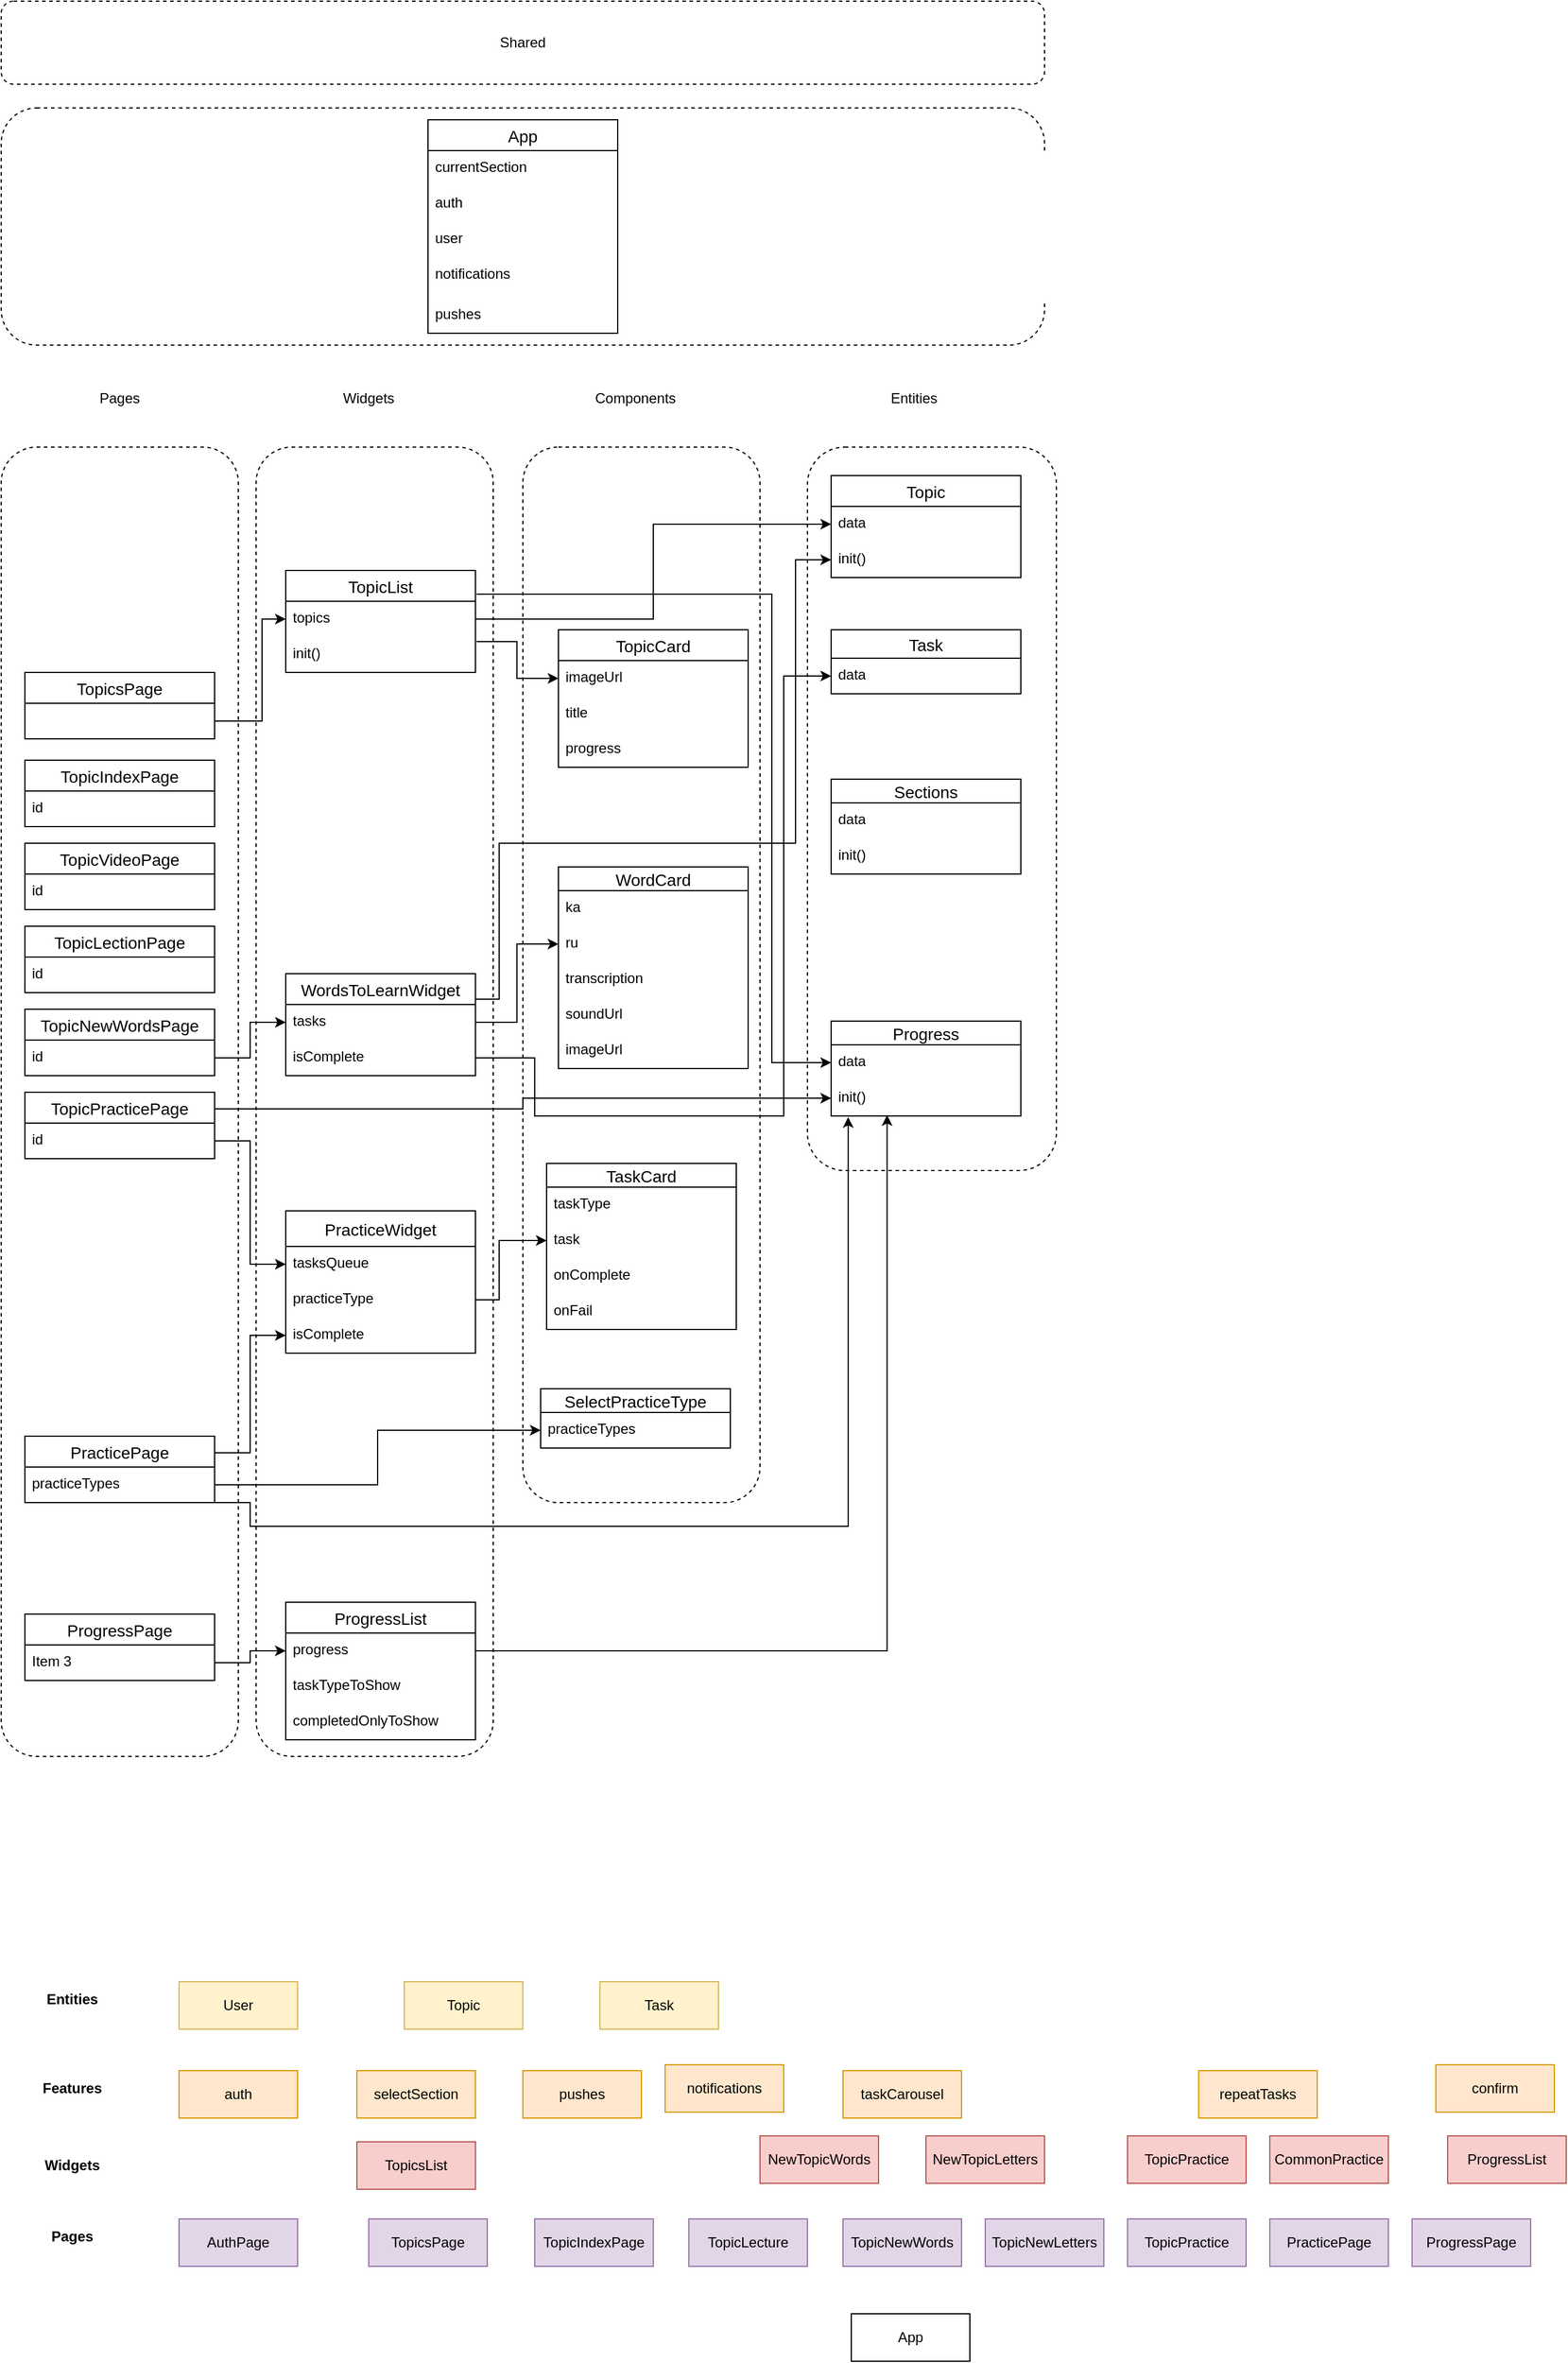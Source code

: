 <mxfile version="24.0.6" type="device">
  <diagram name="Page-1" id="sZi7YRQUznMkWtvt5kRm">
    <mxGraphModel dx="1615" dy="1984" grid="1" gridSize="10" guides="1" tooltips="1" connect="1" arrows="1" fold="1" page="1" pageScale="1" pageWidth="827" pageHeight="1169" math="0" shadow="0">
      <root>
        <mxCell id="0" />
        <mxCell id="1" parent="0" />
        <mxCell id="WkTNOZYevjF56CsXgl2D-112" value="" style="rounded=1;whiteSpace=wrap;html=1;dashed=1;" parent="1" vertex="1">
          <mxGeometry x="10" y="-300" width="880" height="200" as="geometry" />
        </mxCell>
        <mxCell id="WkTNOZYevjF56CsXgl2D-109" value="" style="rounded=1;whiteSpace=wrap;html=1;dashed=1;" parent="1" vertex="1">
          <mxGeometry x="10" y="-14" width="200" height="1104" as="geometry" />
        </mxCell>
        <mxCell id="WkTNOZYevjF56CsXgl2D-108" value="" style="rounded=1;whiteSpace=wrap;html=1;dashed=1;" parent="1" vertex="1">
          <mxGeometry x="225" y="-14" width="200" height="1104" as="geometry" />
        </mxCell>
        <mxCell id="WkTNOZYevjF56CsXgl2D-106" value="" style="rounded=1;whiteSpace=wrap;html=1;dashed=1;" parent="1" vertex="1">
          <mxGeometry x="450" y="-14" width="200" height="890" as="geometry" />
        </mxCell>
        <mxCell id="WkTNOZYevjF56CsXgl2D-104" value="" style="rounded=1;whiteSpace=wrap;html=1;dashed=1;" parent="1" vertex="1">
          <mxGeometry x="690" y="-14" width="210" height="610" as="geometry" />
        </mxCell>
        <mxCell id="WkTNOZYevjF56CsXgl2D-1" value="App" style="swimlane;fontStyle=0;childLayout=stackLayout;horizontal=1;startSize=26;horizontalStack=0;resizeParent=1;resizeParentMax=0;resizeLast=0;collapsible=1;marginBottom=0;align=center;fontSize=14;" parent="1" vertex="1">
          <mxGeometry x="370" y="-290" width="160" height="180" as="geometry" />
        </mxCell>
        <mxCell id="WkTNOZYevjF56CsXgl2D-2" value="currentSection" style="text;strokeColor=none;fillColor=none;spacingLeft=4;spacingRight=4;overflow=hidden;rotatable=0;points=[[0,0.5],[1,0.5]];portConstraint=eastwest;fontSize=12;whiteSpace=wrap;html=1;" parent="WkTNOZYevjF56CsXgl2D-1" vertex="1">
          <mxGeometry y="26" width="160" height="30" as="geometry" />
        </mxCell>
        <mxCell id="WkTNOZYevjF56CsXgl2D-3" value="auth" style="text;strokeColor=none;fillColor=none;spacingLeft=4;spacingRight=4;overflow=hidden;rotatable=0;points=[[0,0.5],[1,0.5]];portConstraint=eastwest;fontSize=12;whiteSpace=wrap;html=1;" parent="WkTNOZYevjF56CsXgl2D-1" vertex="1">
          <mxGeometry y="56" width="160" height="30" as="geometry" />
        </mxCell>
        <mxCell id="WkTNOZYevjF56CsXgl2D-4" value="user" style="text;strokeColor=none;fillColor=none;spacingLeft=4;spacingRight=4;overflow=hidden;rotatable=0;points=[[0,0.5],[1,0.5]];portConstraint=eastwest;fontSize=12;whiteSpace=wrap;html=1;" parent="WkTNOZYevjF56CsXgl2D-1" vertex="1">
          <mxGeometry y="86" width="160" height="30" as="geometry" />
        </mxCell>
        <mxCell id="WkTNOZYevjF56CsXgl2D-101" value="notifications" style="text;strokeColor=none;fillColor=none;spacingLeft=4;spacingRight=4;overflow=hidden;rotatable=0;points=[[0,0.5],[1,0.5]];portConstraint=eastwest;fontSize=12;whiteSpace=wrap;html=1;" parent="WkTNOZYevjF56CsXgl2D-1" vertex="1">
          <mxGeometry y="116" width="160" height="34" as="geometry" />
        </mxCell>
        <mxCell id="WkTNOZYevjF56CsXgl2D-102" value="pushes" style="text;strokeColor=none;fillColor=none;spacingLeft=4;spacingRight=4;overflow=hidden;rotatable=0;points=[[0,0.5],[1,0.5]];portConstraint=eastwest;fontSize=12;whiteSpace=wrap;html=1;" parent="WkTNOZYevjF56CsXgl2D-1" vertex="1">
          <mxGeometry y="150" width="160" height="30" as="geometry" />
        </mxCell>
        <mxCell id="WkTNOZYevjF56CsXgl2D-5" value="Topic" style="swimlane;fontStyle=0;childLayout=stackLayout;horizontal=1;startSize=26;horizontalStack=0;resizeParent=1;resizeParentMax=0;resizeLast=0;collapsible=1;marginBottom=0;align=center;fontSize=14;" parent="1" vertex="1">
          <mxGeometry x="710" y="10" width="160" height="86" as="geometry" />
        </mxCell>
        <mxCell id="WkTNOZYevjF56CsXgl2D-6" value="data" style="text;strokeColor=none;fillColor=none;spacingLeft=4;spacingRight=4;overflow=hidden;rotatable=0;points=[[0,0.5],[1,0.5]];portConstraint=eastwest;fontSize=12;whiteSpace=wrap;html=1;" parent="WkTNOZYevjF56CsXgl2D-5" vertex="1">
          <mxGeometry y="26" width="160" height="30" as="geometry" />
        </mxCell>
        <mxCell id="WkTNOZYevjF56CsXgl2D-8" value="init()" style="text;strokeColor=none;fillColor=none;spacingLeft=4;spacingRight=4;overflow=hidden;rotatable=0;points=[[0,0.5],[1,0.5]];portConstraint=eastwest;fontSize=12;whiteSpace=wrap;html=1;" parent="WkTNOZYevjF56CsXgl2D-5" vertex="1">
          <mxGeometry y="56" width="160" height="30" as="geometry" />
        </mxCell>
        <mxCell id="WkTNOZYevjF56CsXgl2D-9" value="Sections" style="swimlane;fontStyle=0;childLayout=stackLayout;horizontal=1;startSize=20;horizontalStack=0;resizeParent=1;resizeParentMax=0;resizeLast=0;collapsible=1;marginBottom=0;align=center;fontSize=14;" parent="1" vertex="1">
          <mxGeometry x="710" y="266" width="160" height="80" as="geometry" />
        </mxCell>
        <mxCell id="WkTNOZYevjF56CsXgl2D-10" value="data" style="text;strokeColor=none;fillColor=none;spacingLeft=4;spacingRight=4;overflow=hidden;rotatable=0;points=[[0,0.5],[1,0.5]];portConstraint=eastwest;fontSize=12;whiteSpace=wrap;html=1;" parent="WkTNOZYevjF56CsXgl2D-9" vertex="1">
          <mxGeometry y="20" width="160" height="30" as="geometry" />
        </mxCell>
        <mxCell id="WkTNOZYevjF56CsXgl2D-11" value="init()" style="text;strokeColor=none;fillColor=none;spacingLeft=4;spacingRight=4;overflow=hidden;rotatable=0;points=[[0,0.5],[1,0.5]];portConstraint=eastwest;fontSize=12;whiteSpace=wrap;html=1;" parent="WkTNOZYevjF56CsXgl2D-9" vertex="1">
          <mxGeometry y="50" width="160" height="30" as="geometry" />
        </mxCell>
        <mxCell id="WkTNOZYevjF56CsXgl2D-16" value="Progress" style="swimlane;fontStyle=0;childLayout=stackLayout;horizontal=1;startSize=20;horizontalStack=0;resizeParent=1;resizeParentMax=0;resizeLast=0;collapsible=1;marginBottom=0;align=center;fontSize=14;" parent="1" vertex="1">
          <mxGeometry x="710" y="470" width="160" height="80" as="geometry" />
        </mxCell>
        <mxCell id="WkTNOZYevjF56CsXgl2D-17" value="data" style="text;strokeColor=none;fillColor=none;spacingLeft=4;spacingRight=4;overflow=hidden;rotatable=0;points=[[0,0.5],[1,0.5]];portConstraint=eastwest;fontSize=12;whiteSpace=wrap;html=1;" parent="WkTNOZYevjF56CsXgl2D-16" vertex="1">
          <mxGeometry y="20" width="160" height="30" as="geometry" />
        </mxCell>
        <mxCell id="WkTNOZYevjF56CsXgl2D-18" value="init()" style="text;strokeColor=none;fillColor=none;spacingLeft=4;spacingRight=4;overflow=hidden;rotatable=0;points=[[0,0.5],[1,0.5]];portConstraint=eastwest;fontSize=12;whiteSpace=wrap;html=1;" parent="WkTNOZYevjF56CsXgl2D-16" vertex="1">
          <mxGeometry y="50" width="160" height="30" as="geometry" />
        </mxCell>
        <mxCell id="WkTNOZYevjF56CsXgl2D-23" value="TopicsPage" style="swimlane;fontStyle=0;childLayout=stackLayout;horizontal=1;startSize=26;horizontalStack=0;resizeParent=1;resizeParentMax=0;resizeLast=0;collapsible=1;marginBottom=0;align=center;fontSize=14;" parent="1" vertex="1">
          <mxGeometry x="30" y="176" width="160" height="56" as="geometry" />
        </mxCell>
        <mxCell id="WkTNOZYevjF56CsXgl2D-27" value="PracticePage" style="swimlane;fontStyle=0;childLayout=stackLayout;horizontal=1;startSize=26;horizontalStack=0;resizeParent=1;resizeParentMax=0;resizeLast=0;collapsible=1;marginBottom=0;align=center;fontSize=14;" parent="1" vertex="1">
          <mxGeometry x="30" y="820" width="160" height="56" as="geometry" />
        </mxCell>
        <mxCell id="WkTNOZYevjF56CsXgl2D-28" value="practiceTypes" style="text;strokeColor=none;fillColor=none;spacingLeft=4;spacingRight=4;overflow=hidden;rotatable=0;points=[[0,0.5],[1,0.5]];portConstraint=eastwest;fontSize=12;whiteSpace=wrap;html=1;" parent="WkTNOZYevjF56CsXgl2D-27" vertex="1">
          <mxGeometry y="26" width="160" height="30" as="geometry" />
        </mxCell>
        <mxCell id="WkTNOZYevjF56CsXgl2D-29" value="Task" style="swimlane;fontStyle=0;childLayout=stackLayout;horizontal=1;startSize=24;horizontalStack=0;resizeParent=1;resizeParentMax=0;resizeLast=0;collapsible=1;marginBottom=0;align=center;fontSize=14;" parent="1" vertex="1">
          <mxGeometry x="710" y="140" width="160" height="54" as="geometry" />
        </mxCell>
        <mxCell id="WkTNOZYevjF56CsXgl2D-30" value="data" style="text;strokeColor=none;fillColor=none;spacingLeft=4;spacingRight=4;overflow=hidden;rotatable=0;points=[[0,0.5],[1,0.5]];portConstraint=eastwest;fontSize=12;whiteSpace=wrap;html=1;" parent="WkTNOZYevjF56CsXgl2D-29" vertex="1">
          <mxGeometry y="24" width="160" height="30" as="geometry" />
        </mxCell>
        <mxCell id="WkTNOZYevjF56CsXgl2D-33" value="ProgressPage" style="swimlane;fontStyle=0;childLayout=stackLayout;horizontal=1;startSize=26;horizontalStack=0;resizeParent=1;resizeParentMax=0;resizeLast=0;collapsible=1;marginBottom=0;align=center;fontSize=14;" parent="1" vertex="1">
          <mxGeometry x="30" y="970" width="160" height="56" as="geometry" />
        </mxCell>
        <mxCell id="WkTNOZYevjF56CsXgl2D-34" value="Item 3" style="text;strokeColor=none;fillColor=none;spacingLeft=4;spacingRight=4;overflow=hidden;rotatable=0;points=[[0,0.5],[1,0.5]];portConstraint=eastwest;fontSize=12;whiteSpace=wrap;html=1;" parent="WkTNOZYevjF56CsXgl2D-33" vertex="1">
          <mxGeometry y="26" width="160" height="30" as="geometry" />
        </mxCell>
        <mxCell id="WkTNOZYevjF56CsXgl2D-35" value="TopicIndexPage" style="swimlane;fontStyle=0;childLayout=stackLayout;horizontal=1;startSize=26;horizontalStack=0;resizeParent=1;resizeParentMax=0;resizeLast=0;collapsible=1;marginBottom=0;align=center;fontSize=14;" parent="1" vertex="1">
          <mxGeometry x="30" y="250" width="160" height="56" as="geometry" />
        </mxCell>
        <mxCell id="WkTNOZYevjF56CsXgl2D-36" value="id" style="text;strokeColor=none;fillColor=none;spacingLeft=4;spacingRight=4;overflow=hidden;rotatable=0;points=[[0,0.5],[1,0.5]];portConstraint=eastwest;fontSize=12;whiteSpace=wrap;html=1;" parent="WkTNOZYevjF56CsXgl2D-35" vertex="1">
          <mxGeometry y="26" width="160" height="30" as="geometry" />
        </mxCell>
        <mxCell id="WkTNOZYevjF56CsXgl2D-37" value="TopicVideoPage" style="swimlane;fontStyle=0;childLayout=stackLayout;horizontal=1;startSize=26;horizontalStack=0;resizeParent=1;resizeParentMax=0;resizeLast=0;collapsible=1;marginBottom=0;align=center;fontSize=14;" parent="1" vertex="1">
          <mxGeometry x="30" y="320" width="160" height="56" as="geometry" />
        </mxCell>
        <mxCell id="WkTNOZYevjF56CsXgl2D-38" value="id" style="text;strokeColor=none;fillColor=none;spacingLeft=4;spacingRight=4;overflow=hidden;rotatable=0;points=[[0,0.5],[1,0.5]];portConstraint=eastwest;fontSize=12;whiteSpace=wrap;html=1;" parent="WkTNOZYevjF56CsXgl2D-37" vertex="1">
          <mxGeometry y="26" width="160" height="30" as="geometry" />
        </mxCell>
        <mxCell id="WkTNOZYevjF56CsXgl2D-39" value="TopicLectionPage" style="swimlane;fontStyle=0;childLayout=stackLayout;horizontal=1;startSize=26;horizontalStack=0;resizeParent=1;resizeParentMax=0;resizeLast=0;collapsible=1;marginBottom=0;align=center;fontSize=14;" parent="1" vertex="1">
          <mxGeometry x="30" y="390" width="160" height="56" as="geometry" />
        </mxCell>
        <mxCell id="WkTNOZYevjF56CsXgl2D-40" value="id" style="text;strokeColor=none;fillColor=none;spacingLeft=4;spacingRight=4;overflow=hidden;rotatable=0;points=[[0,0.5],[1,0.5]];portConstraint=eastwest;fontSize=12;whiteSpace=wrap;html=1;" parent="WkTNOZYevjF56CsXgl2D-39" vertex="1">
          <mxGeometry y="26" width="160" height="30" as="geometry" />
        </mxCell>
        <mxCell id="WkTNOZYevjF56CsXgl2D-42" value="TopicNewWordsPage" style="swimlane;fontStyle=0;childLayout=stackLayout;horizontal=1;startSize=26;horizontalStack=0;resizeParent=1;resizeParentMax=0;resizeLast=0;collapsible=1;marginBottom=0;align=center;fontSize=14;" parent="1" vertex="1">
          <mxGeometry x="30" y="460" width="160" height="56" as="geometry" />
        </mxCell>
        <mxCell id="WkTNOZYevjF56CsXgl2D-43" value="id" style="text;strokeColor=none;fillColor=none;spacingLeft=4;spacingRight=4;overflow=hidden;rotatable=0;points=[[0,0.5],[1,0.5]];portConstraint=eastwest;fontSize=12;whiteSpace=wrap;html=1;" parent="WkTNOZYevjF56CsXgl2D-42" vertex="1">
          <mxGeometry y="26" width="160" height="30" as="geometry" />
        </mxCell>
        <mxCell id="WkTNOZYevjF56CsXgl2D-44" value="TopicPracticePage" style="swimlane;fontStyle=0;childLayout=stackLayout;horizontal=1;startSize=26;horizontalStack=0;resizeParent=1;resizeParentMax=0;resizeLast=0;collapsible=1;marginBottom=0;align=center;fontSize=14;" parent="1" vertex="1">
          <mxGeometry x="30" y="530" width="160" height="56" as="geometry" />
        </mxCell>
        <mxCell id="WkTNOZYevjF56CsXgl2D-45" value="id" style="text;strokeColor=none;fillColor=none;spacingLeft=4;spacingRight=4;overflow=hidden;rotatable=0;points=[[0,0.5],[1,0.5]];portConstraint=eastwest;fontSize=12;whiteSpace=wrap;html=1;" parent="WkTNOZYevjF56CsXgl2D-44" vertex="1">
          <mxGeometry y="26" width="160" height="30" as="geometry" />
        </mxCell>
        <mxCell id="WkTNOZYevjF56CsXgl2D-46" value="TopicList" style="swimlane;fontStyle=0;childLayout=stackLayout;horizontal=1;startSize=26;horizontalStack=0;resizeParent=1;resizeParentMax=0;resizeLast=0;collapsible=1;marginBottom=0;align=center;fontSize=14;" parent="1" vertex="1">
          <mxGeometry x="250" y="90" width="160" height="86" as="geometry" />
        </mxCell>
        <mxCell id="WkTNOZYevjF56CsXgl2D-47" value="topics" style="text;strokeColor=none;fillColor=none;spacingLeft=4;spacingRight=4;overflow=hidden;rotatable=0;points=[[0,0.5],[1,0.5]];portConstraint=eastwest;fontSize=12;whiteSpace=wrap;html=1;" parent="WkTNOZYevjF56CsXgl2D-46" vertex="1">
          <mxGeometry y="26" width="160" height="30" as="geometry" />
        </mxCell>
        <mxCell id="WkTNOZYevjF56CsXgl2D-48" value="init()" style="text;strokeColor=none;fillColor=none;spacingLeft=4;spacingRight=4;overflow=hidden;rotatable=0;points=[[0,0.5],[1,0.5]];portConstraint=eastwest;fontSize=12;whiteSpace=wrap;html=1;" parent="WkTNOZYevjF56CsXgl2D-46" vertex="1">
          <mxGeometry y="56" width="160" height="30" as="geometry" />
        </mxCell>
        <mxCell id="WkTNOZYevjF56CsXgl2D-50" style="edgeStyle=orthogonalEdgeStyle;rounded=0;orthogonalLoop=1;jettySize=auto;html=1;exitX=1;exitY=0.75;exitDx=0;exitDy=0;entryX=0;entryY=0.5;entryDx=0;entryDy=0;" parent="1" source="WkTNOZYevjF56CsXgl2D-23" target="WkTNOZYevjF56CsXgl2D-47" edge="1">
          <mxGeometry relative="1" as="geometry">
            <mxPoint x="230" y="217" as="sourcePoint" />
            <Array as="points">
              <mxPoint x="230" y="217" />
              <mxPoint x="230" y="131" />
            </Array>
          </mxGeometry>
        </mxCell>
        <mxCell id="WkTNOZYevjF56CsXgl2D-51" value="TopicCard" style="swimlane;fontStyle=0;childLayout=stackLayout;horizontal=1;startSize=26;horizontalStack=0;resizeParent=1;resizeParentMax=0;resizeLast=0;collapsible=1;marginBottom=0;align=center;fontSize=14;" parent="1" vertex="1">
          <mxGeometry x="480" y="140" width="160" height="116" as="geometry" />
        </mxCell>
        <mxCell id="WkTNOZYevjF56CsXgl2D-52" value="imageUrl" style="text;strokeColor=none;fillColor=none;spacingLeft=4;spacingRight=4;overflow=hidden;rotatable=0;points=[[0,0.5],[1,0.5]];portConstraint=eastwest;fontSize=12;whiteSpace=wrap;html=1;" parent="WkTNOZYevjF56CsXgl2D-51" vertex="1">
          <mxGeometry y="26" width="160" height="30" as="geometry" />
        </mxCell>
        <mxCell id="WkTNOZYevjF56CsXgl2D-53" value="title" style="text;strokeColor=none;fillColor=none;spacingLeft=4;spacingRight=4;overflow=hidden;rotatable=0;points=[[0,0.5],[1,0.5]];portConstraint=eastwest;fontSize=12;whiteSpace=wrap;html=1;" parent="WkTNOZYevjF56CsXgl2D-51" vertex="1">
          <mxGeometry y="56" width="160" height="30" as="geometry" />
        </mxCell>
        <mxCell id="WkTNOZYevjF56CsXgl2D-54" value="progress" style="text;strokeColor=none;fillColor=none;spacingLeft=4;spacingRight=4;overflow=hidden;rotatable=0;points=[[0,0.5],[1,0.5]];portConstraint=eastwest;fontSize=12;whiteSpace=wrap;html=1;" parent="WkTNOZYevjF56CsXgl2D-51" vertex="1">
          <mxGeometry y="86" width="160" height="30" as="geometry" />
        </mxCell>
        <mxCell id="WkTNOZYevjF56CsXgl2D-58" value="WordsToLearnWidget" style="swimlane;fontStyle=0;childLayout=stackLayout;horizontal=1;startSize=26;horizontalStack=0;resizeParent=1;resizeParentMax=0;resizeLast=0;collapsible=1;marginBottom=0;align=center;fontSize=14;" parent="1" vertex="1">
          <mxGeometry x="250" y="430" width="160" height="86" as="geometry" />
        </mxCell>
        <mxCell id="WkTNOZYevjF56CsXgl2D-59" value="tasks" style="text;strokeColor=none;fillColor=none;spacingLeft=4;spacingRight=4;overflow=hidden;rotatable=0;points=[[0,0.5],[1,0.5]];portConstraint=eastwest;fontSize=12;whiteSpace=wrap;html=1;" parent="WkTNOZYevjF56CsXgl2D-58" vertex="1">
          <mxGeometry y="26" width="160" height="30" as="geometry" />
        </mxCell>
        <mxCell id="WkTNOZYevjF56CsXgl2D-60" value="isComplete" style="text;strokeColor=none;fillColor=none;spacingLeft=4;spacingRight=4;overflow=hidden;rotatable=0;points=[[0,0.5],[1,0.5]];portConstraint=eastwest;fontSize=12;whiteSpace=wrap;html=1;" parent="WkTNOZYevjF56CsXgl2D-58" vertex="1">
          <mxGeometry y="56" width="160" height="30" as="geometry" />
        </mxCell>
        <mxCell id="WkTNOZYevjF56CsXgl2D-62" value="WordCard" style="swimlane;fontStyle=0;childLayout=stackLayout;horizontal=1;startSize=20;horizontalStack=0;resizeParent=1;resizeParentMax=0;resizeLast=0;collapsible=1;marginBottom=0;align=center;fontSize=14;" parent="1" vertex="1">
          <mxGeometry x="480" y="340" width="160" height="170" as="geometry" />
        </mxCell>
        <mxCell id="WkTNOZYevjF56CsXgl2D-63" value="ka" style="text;strokeColor=none;fillColor=none;spacingLeft=4;spacingRight=4;overflow=hidden;rotatable=0;points=[[0,0.5],[1,0.5]];portConstraint=eastwest;fontSize=12;whiteSpace=wrap;html=1;" parent="WkTNOZYevjF56CsXgl2D-62" vertex="1">
          <mxGeometry y="20" width="160" height="30" as="geometry" />
        </mxCell>
        <mxCell id="WkTNOZYevjF56CsXgl2D-64" value="ru" style="text;strokeColor=none;fillColor=none;spacingLeft=4;spacingRight=4;overflow=hidden;rotatable=0;points=[[0,0.5],[1,0.5]];portConstraint=eastwest;fontSize=12;whiteSpace=wrap;html=1;" parent="WkTNOZYevjF56CsXgl2D-62" vertex="1">
          <mxGeometry y="50" width="160" height="30" as="geometry" />
        </mxCell>
        <mxCell id="WkTNOZYevjF56CsXgl2D-65" value="transcription" style="text;strokeColor=none;fillColor=none;spacingLeft=4;spacingRight=4;overflow=hidden;rotatable=0;points=[[0,0.5],[1,0.5]];portConstraint=eastwest;fontSize=12;whiteSpace=wrap;html=1;" parent="WkTNOZYevjF56CsXgl2D-62" vertex="1">
          <mxGeometry y="80" width="160" height="30" as="geometry" />
        </mxCell>
        <mxCell id="WkTNOZYevjF56CsXgl2D-66" value="soundUrl" style="text;strokeColor=none;fillColor=none;spacingLeft=4;spacingRight=4;overflow=hidden;rotatable=0;points=[[0,0.5],[1,0.5]];portConstraint=eastwest;fontSize=12;whiteSpace=wrap;html=1;" parent="WkTNOZYevjF56CsXgl2D-62" vertex="1">
          <mxGeometry y="110" width="160" height="30" as="geometry" />
        </mxCell>
        <mxCell id="WkTNOZYevjF56CsXgl2D-67" value="imageUrl" style="text;strokeColor=none;fillColor=none;spacingLeft=4;spacingRight=4;overflow=hidden;rotatable=0;points=[[0,0.5],[1,0.5]];portConstraint=eastwest;fontSize=12;whiteSpace=wrap;html=1;" parent="WkTNOZYevjF56CsXgl2D-62" vertex="1">
          <mxGeometry y="140" width="160" height="30" as="geometry" />
        </mxCell>
        <mxCell id="WkTNOZYevjF56CsXgl2D-70" style="edgeStyle=orthogonalEdgeStyle;rounded=0;orthogonalLoop=1;jettySize=auto;html=1;exitX=1;exitY=0.25;exitDx=0;exitDy=0;entryX=0;entryY=0.5;entryDx=0;entryDy=0;" parent="1" source="WkTNOZYevjF56CsXgl2D-58" target="WkTNOZYevjF56CsXgl2D-8" edge="1">
          <mxGeometry relative="1" as="geometry">
            <Array as="points">
              <mxPoint x="430" y="451" />
              <mxPoint x="430" y="320" />
              <mxPoint x="680" y="320" />
              <mxPoint x="680" y="81" />
            </Array>
          </mxGeometry>
        </mxCell>
        <mxCell id="WkTNOZYevjF56CsXgl2D-72" value="PracticeWidget" style="swimlane;fontStyle=0;childLayout=stackLayout;horizontal=1;startSize=30;horizontalStack=0;resizeParent=1;resizeParentMax=0;resizeLast=0;collapsible=1;marginBottom=0;align=center;fontSize=14;" parent="1" vertex="1">
          <mxGeometry x="250" y="630" width="160" height="120" as="geometry" />
        </mxCell>
        <mxCell id="WkTNOZYevjF56CsXgl2D-73" value="tasksQueue" style="text;strokeColor=none;fillColor=none;spacingLeft=4;spacingRight=4;overflow=hidden;rotatable=0;points=[[0,0.5],[1,0.5]];portConstraint=eastwest;fontSize=12;whiteSpace=wrap;html=1;" parent="WkTNOZYevjF56CsXgl2D-72" vertex="1">
          <mxGeometry y="30" width="160" height="30" as="geometry" />
        </mxCell>
        <mxCell id="WkTNOZYevjF56CsXgl2D-74" value="practiceType" style="text;strokeColor=none;fillColor=none;spacingLeft=4;spacingRight=4;overflow=hidden;rotatable=0;points=[[0,0.5],[1,0.5]];portConstraint=eastwest;fontSize=12;whiteSpace=wrap;html=1;" parent="WkTNOZYevjF56CsXgl2D-72" vertex="1">
          <mxGeometry y="60" width="160" height="30" as="geometry" />
        </mxCell>
        <mxCell id="WkTNOZYevjF56CsXgl2D-75" value="isComplete" style="text;strokeColor=none;fillColor=none;spacingLeft=4;spacingRight=4;overflow=hidden;rotatable=0;points=[[0,0.5],[1,0.5]];portConstraint=eastwest;fontSize=12;whiteSpace=wrap;html=1;" parent="WkTNOZYevjF56CsXgl2D-72" vertex="1">
          <mxGeometry y="90" width="160" height="30" as="geometry" />
        </mxCell>
        <mxCell id="WkTNOZYevjF56CsXgl2D-77" value="SelectPracticeType" style="swimlane;fontStyle=0;childLayout=stackLayout;horizontal=1;startSize=20;horizontalStack=0;resizeParent=1;resizeParentMax=0;resizeLast=0;collapsible=1;marginBottom=0;align=center;fontSize=14;" parent="1" vertex="1">
          <mxGeometry x="465" y="780" width="160" height="50" as="geometry" />
        </mxCell>
        <mxCell id="WkTNOZYevjF56CsXgl2D-78" value="practiceTypes" style="text;strokeColor=none;fillColor=none;spacingLeft=4;spacingRight=4;overflow=hidden;rotatable=0;points=[[0,0.5],[1,0.5]];portConstraint=eastwest;fontSize=12;whiteSpace=wrap;html=1;" parent="WkTNOZYevjF56CsXgl2D-77" vertex="1">
          <mxGeometry y="20" width="160" height="30" as="geometry" />
        </mxCell>
        <mxCell id="WkTNOZYevjF56CsXgl2D-82" style="edgeStyle=orthogonalEdgeStyle;rounded=0;orthogonalLoop=1;jettySize=auto;html=1;exitX=1;exitY=0.25;exitDx=0;exitDy=0;entryX=0;entryY=0.5;entryDx=0;entryDy=0;" parent="1" source="WkTNOZYevjF56CsXgl2D-27" target="WkTNOZYevjF56CsXgl2D-75" edge="1">
          <mxGeometry relative="1" as="geometry">
            <Array as="points">
              <mxPoint x="220" y="834" />
              <mxPoint x="220" y="735" />
            </Array>
          </mxGeometry>
        </mxCell>
        <mxCell id="WkTNOZYevjF56CsXgl2D-87" value="TaskCard" style="swimlane;fontStyle=0;childLayout=stackLayout;horizontal=1;startSize=20;horizontalStack=0;resizeParent=1;resizeParentMax=0;resizeLast=0;collapsible=1;marginBottom=0;align=center;fontSize=14;" parent="1" vertex="1">
          <mxGeometry x="470" y="590" width="160" height="140" as="geometry" />
        </mxCell>
        <mxCell id="WkTNOZYevjF56CsXgl2D-88" value="taskType" style="text;strokeColor=none;fillColor=none;spacingLeft=4;spacingRight=4;overflow=hidden;rotatable=0;points=[[0,0.5],[1,0.5]];portConstraint=eastwest;fontSize=12;whiteSpace=wrap;html=1;" parent="WkTNOZYevjF56CsXgl2D-87" vertex="1">
          <mxGeometry y="20" width="160" height="30" as="geometry" />
        </mxCell>
        <mxCell id="WkTNOZYevjF56CsXgl2D-89" value="task" style="text;strokeColor=none;fillColor=none;spacingLeft=4;spacingRight=4;overflow=hidden;rotatable=0;points=[[0,0.5],[1,0.5]];portConstraint=eastwest;fontSize=12;whiteSpace=wrap;html=1;" parent="WkTNOZYevjF56CsXgl2D-87" vertex="1">
          <mxGeometry y="50" width="160" height="30" as="geometry" />
        </mxCell>
        <mxCell id="WkTNOZYevjF56CsXgl2D-90" value="onComplete" style="text;strokeColor=none;fillColor=none;spacingLeft=4;spacingRight=4;overflow=hidden;rotatable=0;points=[[0,0.5],[1,0.5]];portConstraint=eastwest;fontSize=12;whiteSpace=wrap;html=1;" parent="WkTNOZYevjF56CsXgl2D-87" vertex="1">
          <mxGeometry y="80" width="160" height="30" as="geometry" />
        </mxCell>
        <mxCell id="WkTNOZYevjF56CsXgl2D-91" value="onFail" style="text;strokeColor=none;fillColor=none;spacingLeft=4;spacingRight=4;overflow=hidden;rotatable=0;points=[[0,0.5],[1,0.5]];portConstraint=eastwest;fontSize=12;whiteSpace=wrap;html=1;" parent="WkTNOZYevjF56CsXgl2D-87" vertex="1">
          <mxGeometry y="110" width="160" height="30" as="geometry" />
        </mxCell>
        <mxCell id="WkTNOZYevjF56CsXgl2D-93" style="edgeStyle=orthogonalEdgeStyle;rounded=0;orthogonalLoop=1;jettySize=auto;html=1;exitX=1;exitY=0.25;exitDx=0;exitDy=0;entryX=0;entryY=0.5;entryDx=0;entryDy=0;" parent="1" source="WkTNOZYevjF56CsXgl2D-44" target="WkTNOZYevjF56CsXgl2D-18" edge="1">
          <mxGeometry relative="1" as="geometry" />
        </mxCell>
        <mxCell id="WkTNOZYevjF56CsXgl2D-94" style="edgeStyle=orthogonalEdgeStyle;rounded=0;orthogonalLoop=1;jettySize=auto;html=1;exitX=1;exitY=1;exitDx=0;exitDy=0;entryX=0.09;entryY=1.031;entryDx=0;entryDy=0;entryPerimeter=0;" parent="1" source="WkTNOZYevjF56CsXgl2D-27" target="WkTNOZYevjF56CsXgl2D-18" edge="1">
          <mxGeometry relative="1" as="geometry">
            <Array as="points">
              <mxPoint x="220" y="876" />
              <mxPoint x="220" y="896" />
              <mxPoint x="724" y="896" />
            </Array>
          </mxGeometry>
        </mxCell>
        <mxCell id="WkTNOZYevjF56CsXgl2D-95" value="ProgressList" style="swimlane;fontStyle=0;childLayout=stackLayout;horizontal=1;startSize=26;horizontalStack=0;resizeParent=1;resizeParentMax=0;resizeLast=0;collapsible=1;marginBottom=0;align=center;fontSize=14;" parent="1" vertex="1">
          <mxGeometry x="250" y="960" width="160" height="116" as="geometry" />
        </mxCell>
        <mxCell id="WkTNOZYevjF56CsXgl2D-96" value="progress" style="text;strokeColor=none;fillColor=none;spacingLeft=4;spacingRight=4;overflow=hidden;rotatable=0;points=[[0,0.5],[1,0.5]];portConstraint=eastwest;fontSize=12;whiteSpace=wrap;html=1;" parent="WkTNOZYevjF56CsXgl2D-95" vertex="1">
          <mxGeometry y="26" width="160" height="30" as="geometry" />
        </mxCell>
        <mxCell id="WkTNOZYevjF56CsXgl2D-97" value="taskTypeToShow" style="text;strokeColor=none;fillColor=none;spacingLeft=4;spacingRight=4;overflow=hidden;rotatable=0;points=[[0,0.5],[1,0.5]];portConstraint=eastwest;fontSize=12;whiteSpace=wrap;html=1;" parent="WkTNOZYevjF56CsXgl2D-95" vertex="1">
          <mxGeometry y="56" width="160" height="30" as="geometry" />
        </mxCell>
        <mxCell id="WkTNOZYevjF56CsXgl2D-98" value="completedOnlyToShow" style="text;strokeColor=none;fillColor=none;spacingLeft=4;spacingRight=4;overflow=hidden;rotatable=0;points=[[0,0.5],[1,0.5]];portConstraint=eastwest;fontSize=12;whiteSpace=wrap;html=1;" parent="WkTNOZYevjF56CsXgl2D-95" vertex="1">
          <mxGeometry y="86" width="160" height="30" as="geometry" />
        </mxCell>
        <mxCell id="WkTNOZYevjF56CsXgl2D-57" style="edgeStyle=orthogonalEdgeStyle;rounded=0;orthogonalLoop=1;jettySize=auto;html=1;exitX=1.006;exitY=-0.2;exitDx=0;exitDy=0;entryX=0;entryY=0.5;entryDx=0;entryDy=0;exitPerimeter=0;" parent="1" source="WkTNOZYevjF56CsXgl2D-47" target="WkTNOZYevjF56CsXgl2D-17" edge="1">
          <mxGeometry relative="1" as="geometry">
            <Array as="points">
              <mxPoint x="660" y="110" />
              <mxPoint x="660" y="505" />
            </Array>
          </mxGeometry>
        </mxCell>
        <mxCell id="WkTNOZYevjF56CsXgl2D-56" style="edgeStyle=orthogonalEdgeStyle;rounded=0;orthogonalLoop=1;jettySize=auto;html=1;exitX=1;exitY=0.5;exitDx=0;exitDy=0;entryX=0;entryY=0.5;entryDx=0;entryDy=0;" parent="1" source="WkTNOZYevjF56CsXgl2D-47" target="WkTNOZYevjF56CsXgl2D-6" edge="1">
          <mxGeometry relative="1" as="geometry" />
        </mxCell>
        <mxCell id="WkTNOZYevjF56CsXgl2D-55" style="edgeStyle=orthogonalEdgeStyle;rounded=0;orthogonalLoop=1;jettySize=auto;html=1;exitX=1.006;exitY=0.133;exitDx=0;exitDy=0;entryX=0;entryY=0.5;entryDx=0;entryDy=0;exitPerimeter=0;" parent="1" source="WkTNOZYevjF56CsXgl2D-48" target="WkTNOZYevjF56CsXgl2D-52" edge="1">
          <mxGeometry relative="1" as="geometry" />
        </mxCell>
        <mxCell id="WkTNOZYevjF56CsXgl2D-68" style="edgeStyle=orthogonalEdgeStyle;rounded=0;orthogonalLoop=1;jettySize=auto;html=1;exitX=1;exitY=0.5;exitDx=0;exitDy=0;entryX=0;entryY=0.5;entryDx=0;entryDy=0;" parent="1" source="WkTNOZYevjF56CsXgl2D-59" target="WkTNOZYevjF56CsXgl2D-64" edge="1">
          <mxGeometry relative="1" as="geometry" />
        </mxCell>
        <mxCell id="WkTNOZYevjF56CsXgl2D-69" style="edgeStyle=orthogonalEdgeStyle;rounded=0;orthogonalLoop=1;jettySize=auto;html=1;exitX=1;exitY=0.5;exitDx=0;exitDy=0;entryX=0;entryY=0.5;entryDx=0;entryDy=0;" parent="1" source="WkTNOZYevjF56CsXgl2D-60" target="WkTNOZYevjF56CsXgl2D-30" edge="1">
          <mxGeometry relative="1" as="geometry">
            <Array as="points">
              <mxPoint x="460" y="501" />
              <mxPoint x="460" y="550" />
              <mxPoint x="670" y="550" />
              <mxPoint x="670" y="179" />
            </Array>
          </mxGeometry>
        </mxCell>
        <mxCell id="WkTNOZYevjF56CsXgl2D-71" style="edgeStyle=orthogonalEdgeStyle;rounded=0;orthogonalLoop=1;jettySize=auto;html=1;exitX=1;exitY=0.5;exitDx=0;exitDy=0;entryX=0;entryY=0.5;entryDx=0;entryDy=0;" parent="1" source="WkTNOZYevjF56CsXgl2D-43" target="WkTNOZYevjF56CsXgl2D-59" edge="1">
          <mxGeometry relative="1" as="geometry" />
        </mxCell>
        <mxCell id="WkTNOZYevjF56CsXgl2D-76" style="edgeStyle=orthogonalEdgeStyle;rounded=0;orthogonalLoop=1;jettySize=auto;html=1;exitX=1;exitY=0.5;exitDx=0;exitDy=0;entryX=0;entryY=0.5;entryDx=0;entryDy=0;" parent="1" source="WkTNOZYevjF56CsXgl2D-45" target="WkTNOZYevjF56CsXgl2D-73" edge="1">
          <mxGeometry relative="1" as="geometry" />
        </mxCell>
        <mxCell id="WkTNOZYevjF56CsXgl2D-92" style="edgeStyle=orthogonalEdgeStyle;rounded=0;orthogonalLoop=1;jettySize=auto;html=1;exitX=1;exitY=0.5;exitDx=0;exitDy=0;entryX=0;entryY=0.5;entryDx=0;entryDy=0;" parent="1" source="WkTNOZYevjF56CsXgl2D-74" target="WkTNOZYevjF56CsXgl2D-89" edge="1">
          <mxGeometry relative="1" as="geometry">
            <Array as="points">
              <mxPoint x="430" y="705" />
              <mxPoint x="430" y="655" />
            </Array>
          </mxGeometry>
        </mxCell>
        <mxCell id="WkTNOZYevjF56CsXgl2D-81" style="edgeStyle=orthogonalEdgeStyle;rounded=0;orthogonalLoop=1;jettySize=auto;html=1;exitX=1;exitY=0.5;exitDx=0;exitDy=0;entryX=0;entryY=0.5;entryDx=0;entryDy=0;" parent="1" source="WkTNOZYevjF56CsXgl2D-28" target="WkTNOZYevjF56CsXgl2D-78" edge="1">
          <mxGeometry relative="1" as="geometry" />
        </mxCell>
        <mxCell id="WkTNOZYevjF56CsXgl2D-99" style="edgeStyle=orthogonalEdgeStyle;rounded=0;orthogonalLoop=1;jettySize=auto;html=1;exitX=1;exitY=0.5;exitDx=0;exitDy=0;entryX=0;entryY=0.5;entryDx=0;entryDy=0;" parent="1" source="WkTNOZYevjF56CsXgl2D-34" target="WkTNOZYevjF56CsXgl2D-96" edge="1">
          <mxGeometry relative="1" as="geometry" />
        </mxCell>
        <mxCell id="WkTNOZYevjF56CsXgl2D-100" style="edgeStyle=orthogonalEdgeStyle;rounded=0;orthogonalLoop=1;jettySize=auto;html=1;exitX=1;exitY=0.5;exitDx=0;exitDy=0;entryX=0.295;entryY=0.976;entryDx=0;entryDy=0;entryPerimeter=0;" parent="1" source="WkTNOZYevjF56CsXgl2D-96" target="WkTNOZYevjF56CsXgl2D-18" edge="1">
          <mxGeometry relative="1" as="geometry" />
        </mxCell>
        <mxCell id="WkTNOZYevjF56CsXgl2D-105" value="Entities" style="text;html=1;align=center;verticalAlign=middle;whiteSpace=wrap;rounded=0;" parent="1" vertex="1">
          <mxGeometry x="750" y="-70" width="60" height="30" as="geometry" />
        </mxCell>
        <mxCell id="WkTNOZYevjF56CsXgl2D-107" value="Components" style="text;html=1;align=center;verticalAlign=middle;whiteSpace=wrap;rounded=0;" parent="1" vertex="1">
          <mxGeometry x="515" y="-70" width="60" height="30" as="geometry" />
        </mxCell>
        <mxCell id="WkTNOZYevjF56CsXgl2D-110" value="Widgets" style="text;html=1;align=center;verticalAlign=middle;whiteSpace=wrap;rounded=0;" parent="1" vertex="1">
          <mxGeometry x="290" y="-70" width="60" height="30" as="geometry" />
        </mxCell>
        <mxCell id="WkTNOZYevjF56CsXgl2D-111" value="Pages" style="text;html=1;align=center;verticalAlign=middle;whiteSpace=wrap;rounded=0;" parent="1" vertex="1">
          <mxGeometry x="80" y="-70" width="60" height="30" as="geometry" />
        </mxCell>
        <mxCell id="WkTNOZYevjF56CsXgl2D-113" value="Shared" style="rounded=1;whiteSpace=wrap;html=1;dashed=1;" parent="1" vertex="1">
          <mxGeometry x="10" y="-390" width="880" height="70" as="geometry" />
        </mxCell>
        <mxCell id="1uYXqPGWu5NtH5E6OTEn-1" value="App" style="whiteSpace=wrap;html=1;align=center;" vertex="1" parent="1">
          <mxGeometry x="727" y="1560" width="100" height="40" as="geometry" />
        </mxCell>
        <mxCell id="1uYXqPGWu5NtH5E6OTEn-2" value="TopicsPage" style="whiteSpace=wrap;html=1;align=center;fillColor=#e1d5e7;strokeColor=#9673a6;" vertex="1" parent="1">
          <mxGeometry x="320" y="1480" width="100" height="40" as="geometry" />
        </mxCell>
        <mxCell id="1uYXqPGWu5NtH5E6OTEn-3" value="AuthPage" style="whiteSpace=wrap;html=1;align=center;fillColor=#e1d5e7;strokeColor=#9673a6;" vertex="1" parent="1">
          <mxGeometry x="160" y="1480" width="100" height="40" as="geometry" />
        </mxCell>
        <mxCell id="1uYXqPGWu5NtH5E6OTEn-4" value="TopicIndexPage" style="whiteSpace=wrap;html=1;align=center;fillColor=#e1d5e7;strokeColor=#9673a6;" vertex="1" parent="1">
          <mxGeometry x="460" y="1480" width="100" height="40" as="geometry" />
        </mxCell>
        <mxCell id="1uYXqPGWu5NtH5E6OTEn-5" value="TopicLecture" style="whiteSpace=wrap;html=1;align=center;fillColor=#e1d5e7;strokeColor=#9673a6;" vertex="1" parent="1">
          <mxGeometry x="590" y="1480" width="100" height="40" as="geometry" />
        </mxCell>
        <mxCell id="1uYXqPGWu5NtH5E6OTEn-6" value="TopicNewWords" style="whiteSpace=wrap;html=1;align=center;fillColor=#e1d5e7;strokeColor=#9673a6;" vertex="1" parent="1">
          <mxGeometry x="720" y="1480" width="100" height="40" as="geometry" />
        </mxCell>
        <mxCell id="1uYXqPGWu5NtH5E6OTEn-7" value="TopicNewLetters" style="whiteSpace=wrap;html=1;align=center;fillColor=#e1d5e7;strokeColor=#9673a6;" vertex="1" parent="1">
          <mxGeometry x="840" y="1480" width="100" height="40" as="geometry" />
        </mxCell>
        <mxCell id="1uYXqPGWu5NtH5E6OTEn-8" value="TopicPractice" style="whiteSpace=wrap;html=1;align=center;fillColor=#e1d5e7;strokeColor=#9673a6;" vertex="1" parent="1">
          <mxGeometry x="960" y="1480" width="100" height="40" as="geometry" />
        </mxCell>
        <mxCell id="1uYXqPGWu5NtH5E6OTEn-9" value="&lt;b&gt;Pages&lt;/b&gt;" style="text;html=1;align=center;verticalAlign=middle;whiteSpace=wrap;rounded=0;" vertex="1" parent="1">
          <mxGeometry x="40" y="1480" width="60" height="30" as="geometry" />
        </mxCell>
        <mxCell id="1uYXqPGWu5NtH5E6OTEn-10" value="PracticePage" style="whiteSpace=wrap;html=1;align=center;fillColor=#e1d5e7;strokeColor=#9673a6;" vertex="1" parent="1">
          <mxGeometry x="1080" y="1480" width="100" height="40" as="geometry" />
        </mxCell>
        <mxCell id="1uYXqPGWu5NtH5E6OTEn-11" value="ProgressPage" style="whiteSpace=wrap;html=1;align=center;fillColor=#e1d5e7;strokeColor=#9673a6;" vertex="1" parent="1">
          <mxGeometry x="1200" y="1480" width="100" height="40" as="geometry" />
        </mxCell>
        <mxCell id="1uYXqPGWu5NtH5E6OTEn-13" value="Topic" style="whiteSpace=wrap;html=1;align=center;fillColor=#fff2cc;strokeColor=#d6b656;" vertex="1" parent="1">
          <mxGeometry x="350" y="1280" width="100" height="40" as="geometry" />
        </mxCell>
        <mxCell id="1uYXqPGWu5NtH5E6OTEn-14" value="User" style="whiteSpace=wrap;html=1;align=center;fillColor=#fff2cc;strokeColor=#d6b656;" vertex="1" parent="1">
          <mxGeometry x="160" y="1280" width="100" height="40" as="geometry" />
        </mxCell>
        <mxCell id="1uYXqPGWu5NtH5E6OTEn-15" value="Task" style="whiteSpace=wrap;html=1;align=center;fillColor=#fff2cc;strokeColor=#d6b656;" vertex="1" parent="1">
          <mxGeometry x="515" y="1280" width="100" height="40" as="geometry" />
        </mxCell>
        <mxCell id="1uYXqPGWu5NtH5E6OTEn-16" value="&lt;b&gt;Entities&lt;/b&gt;" style="text;html=1;align=center;verticalAlign=middle;whiteSpace=wrap;rounded=0;" vertex="1" parent="1">
          <mxGeometry x="40" y="1280" width="60" height="30" as="geometry" />
        </mxCell>
        <mxCell id="1uYXqPGWu5NtH5E6OTEn-17" value="auth" style="whiteSpace=wrap;html=1;align=center;fillColor=#ffe6cc;strokeColor=#d79b00;" vertex="1" parent="1">
          <mxGeometry x="160" y="1355" width="100" height="40" as="geometry" />
        </mxCell>
        <mxCell id="1uYXqPGWu5NtH5E6OTEn-18" value="&lt;b&gt;Features&lt;/b&gt;" style="text;html=1;align=center;verticalAlign=middle;whiteSpace=wrap;rounded=0;" vertex="1" parent="1">
          <mxGeometry x="40" y="1355" width="60" height="30" as="geometry" />
        </mxCell>
        <mxCell id="1uYXqPGWu5NtH5E6OTEn-19" value="selectSection" style="whiteSpace=wrap;html=1;align=center;fillColor=#ffe6cc;strokeColor=#d79b00;" vertex="1" parent="1">
          <mxGeometry x="310" y="1355" width="100" height="40" as="geometry" />
        </mxCell>
        <mxCell id="1uYXqPGWu5NtH5E6OTEn-20" value="TopicsList" style="whiteSpace=wrap;html=1;align=center;fillColor=#f8cecc;strokeColor=#b85450;" vertex="1" parent="1">
          <mxGeometry x="310" y="1415" width="100" height="40" as="geometry" />
        </mxCell>
        <mxCell id="1uYXqPGWu5NtH5E6OTEn-21" value="&lt;b&gt;Widgets&lt;/b&gt;" style="text;html=1;align=center;verticalAlign=middle;whiteSpace=wrap;rounded=0;" vertex="1" parent="1">
          <mxGeometry x="40" y="1420" width="60" height="30" as="geometry" />
        </mxCell>
        <mxCell id="1uYXqPGWu5NtH5E6OTEn-22" value="NewTopicWords" style="whiteSpace=wrap;html=1;align=center;fillColor=#f8cecc;strokeColor=#b85450;" vertex="1" parent="1">
          <mxGeometry x="650" y="1410" width="100" height="40" as="geometry" />
        </mxCell>
        <mxCell id="1uYXqPGWu5NtH5E6OTEn-23" value="NewTopicLetters" style="whiteSpace=wrap;html=1;align=center;fillColor=#f8cecc;strokeColor=#b85450;" vertex="1" parent="1">
          <mxGeometry x="790" y="1410" width="100" height="40" as="geometry" />
        </mxCell>
        <mxCell id="1uYXqPGWu5NtH5E6OTEn-24" value="taskCarousel" style="whiteSpace=wrap;html=1;align=center;fillColor=#ffe6cc;strokeColor=#d79b00;" vertex="1" parent="1">
          <mxGeometry x="720" y="1355" width="100" height="40" as="geometry" />
        </mxCell>
        <mxCell id="1uYXqPGWu5NtH5E6OTEn-25" value="TopicPractice" style="whiteSpace=wrap;html=1;align=center;fillColor=#f8cecc;strokeColor=#b85450;" vertex="1" parent="1">
          <mxGeometry x="960" y="1410" width="100" height="40" as="geometry" />
        </mxCell>
        <mxCell id="1uYXqPGWu5NtH5E6OTEn-26" value="CommonPractice" style="whiteSpace=wrap;html=1;align=center;fillColor=#f8cecc;strokeColor=#b85450;" vertex="1" parent="1">
          <mxGeometry x="1080" y="1410" width="100" height="40" as="geometry" />
        </mxCell>
        <mxCell id="1uYXqPGWu5NtH5E6OTEn-27" value="repeatTasks" style="whiteSpace=wrap;html=1;align=center;fillColor=#ffe6cc;strokeColor=#d79b00;" vertex="1" parent="1">
          <mxGeometry x="1020" y="1355" width="100" height="40" as="geometry" />
        </mxCell>
        <mxCell id="1uYXqPGWu5NtH5E6OTEn-28" value="ProgressList" style="whiteSpace=wrap;html=1;align=center;fillColor=#f8cecc;strokeColor=#b85450;" vertex="1" parent="1">
          <mxGeometry x="1230" y="1410" width="100" height="40" as="geometry" />
        </mxCell>
        <mxCell id="1uYXqPGWu5NtH5E6OTEn-29" value="pushes" style="whiteSpace=wrap;html=1;align=center;fillColor=#ffe6cc;strokeColor=#d79b00;" vertex="1" parent="1">
          <mxGeometry x="450" y="1355" width="100" height="40" as="geometry" />
        </mxCell>
        <mxCell id="1uYXqPGWu5NtH5E6OTEn-30" value="notifications" style="whiteSpace=wrap;html=1;align=center;fillColor=#ffe6cc;strokeColor=#d79b00;" vertex="1" parent="1">
          <mxGeometry x="570" y="1350" width="100" height="40" as="geometry" />
        </mxCell>
        <mxCell id="1uYXqPGWu5NtH5E6OTEn-31" value="confirm" style="whiteSpace=wrap;html=1;align=center;fillColor=#ffe6cc;strokeColor=#d79b00;" vertex="1" parent="1">
          <mxGeometry x="1220" y="1350" width="100" height="40" as="geometry" />
        </mxCell>
      </root>
    </mxGraphModel>
  </diagram>
</mxfile>
